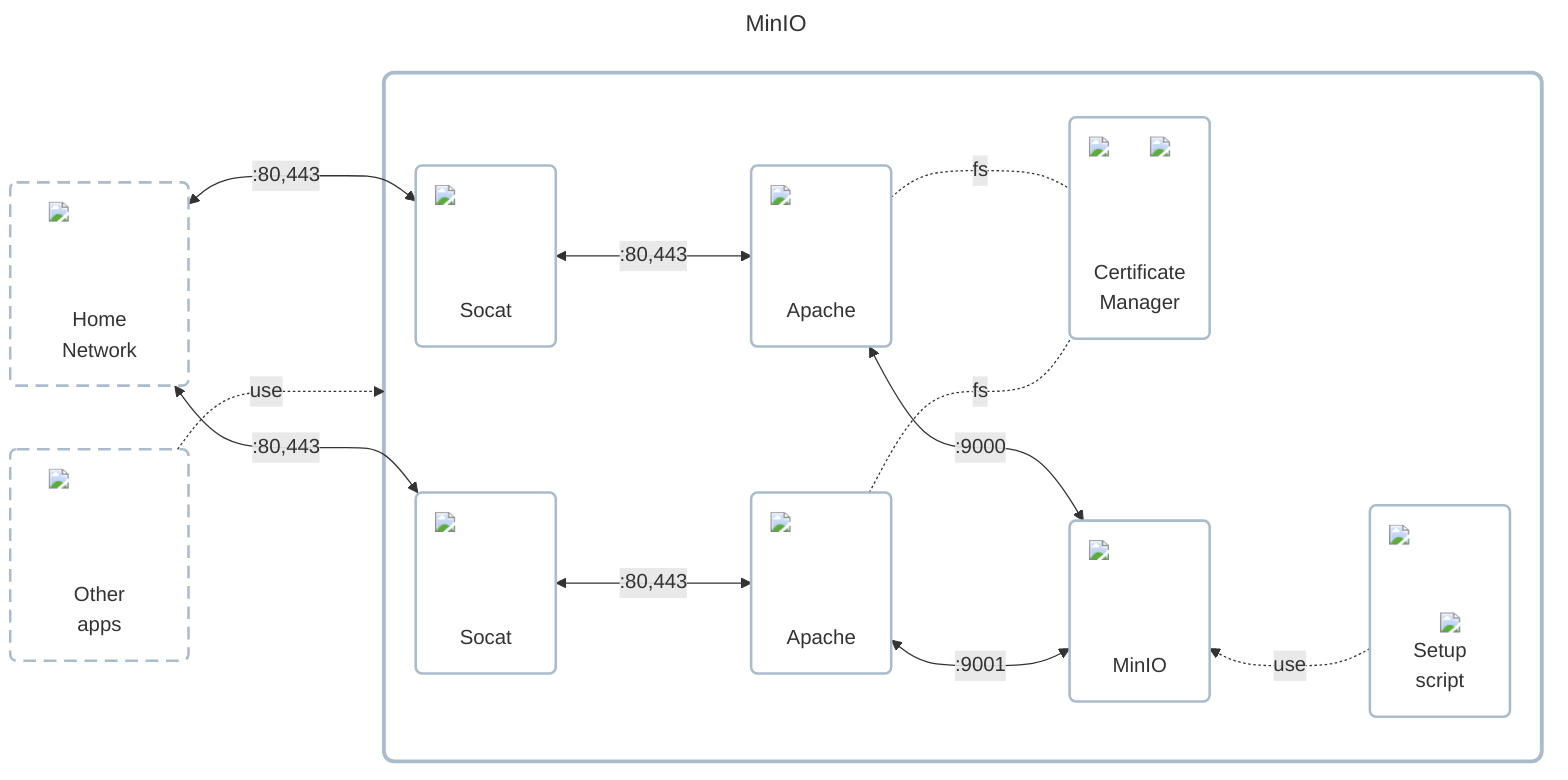 ---
title: MinIO
---

flowchart LR
    classDef cluster fill:#ffffff00,stroke:#aabbccff,stroke-width:3px,rx:8px,ry:8px;
    classDef node fill:#ffffff00,stroke:#aabbccff,stroke-width:2px,rx:5px,ry:5px;
    classDef dashed_border stroke-dasharray:10 6;

    home_network["<div style='position:relative;width:80px;height:80px;margin:0 auto;margin-bottom:0.1em'><img src='../../../../icons/network.png' style='min-width:80px;max-width:80px' /></div>Home<br />Network"]
    class home_network dashed_border
    other_apps["<div style='position:relative;width:80px;height:80px;margin:0 auto;margin-bottom:0.5em'><img src='../../../../icons/apps.png' style='min-width:80px;max-width:80px' /></div>Other<br />apps"]
    class other_apps dashed_border

    subgraph app_wrapper[" "]
        socket_proxy_1("<div style='position:relative;width:80px;height:80px;margin:0 auto;margin-bottom:0.5em'><img src='../../../../icons/ingress.png' style='min-width:80px;max-width:80px' /></div>Socat")
        socket_proxy_2("<div style='position:relative;width:80px;height:80px;margin:0 auto;margin-bottom:0.5em'><img src='../../../../icons/ingress.png' style='min-width:80px;max-width:80px' /></div>Socat")
        http_proxy_1("<div style='position:relative;width:80px;height:80px;margin:0 auto;margin-bottom:0.5em'><img src='../../../../icons/apache.png' style='min-width:80px;max-width:80px' /></div>Apache")
        http_proxy_2("<div style='position:relative;width:80px;height:80px;margin:0 auto;margin-bottom:0.5em'><img src='../../../../icons/apache.png' style='min-width:80px;max-width:80px' /></div>Apache")
        certificate_manager("<div style='position:relative;width:80px;height:80px;margin:0 auto;margin-bottom:1em'><img src='../../../../icons/cronjob.png' style='min-width:32px;max-width:32px;position:absolute;top:0;right:0' /><img src='../../../../icons/lets-encrypt.png' style='min-width:80px;max-width:80px' /></div>Certificate<br />Manager")
        minio("<div style='position:relative;width:80px;height:80px;margin:0 auto;margin-bottom:0.5em'><img src='../../../../icons/minio.png' style='min-width:80px;max-width:80px' /></div>MinIO")
        minio_setup("<div style='position:relative;width:80px;height:80px;margin:0 auto;margin-bottom:0.5em'><img src='../../../../icons/minio.png' style='min-width:80px;max-width:80px' /><img src='../../../../icons/bash.png' style='min-width:40px;max-width:40px;position:absolute;bottom:-5px;right:0' /></div>Setup<br />script")

        socket_proxy_1 <--->|:80,443| http_proxy_1 <--->|:9000| minio
        socket_proxy_2 <--->|:80,443| http_proxy_2 <--->|:9001| minio
        http_proxy_1 & http_proxy_2 -..-|fs| certificate_manager
        minio ~~~ minio_setup -..->|use| minio
    end

    home_network <--->|:80,443| socket_proxy_1 & socket_proxy_2
    other_apps -..->|use| app_wrapper
    other_apps ~~~~ socket_proxy_2